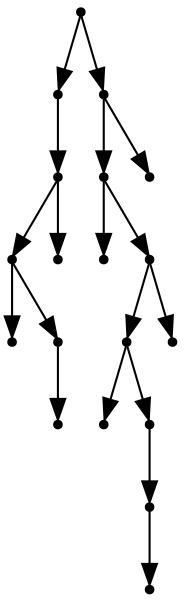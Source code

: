 digraph {
  18 [shape=point];
  6 [shape=point];
  5 [shape=point];
  3 [shape=point];
  0 [shape=point];
  2 [shape=point];
  1 [shape=point];
  4 [shape=point];
  17 [shape=point];
  15 [shape=point];
  7 [shape=point];
  14 [shape=point];
  12 [shape=point];
  8 [shape=point];
  11 [shape=point];
  10 [shape=point];
  9 [shape=point];
  13 [shape=point];
  16 [shape=point];
18 -> 6;
6 -> 5;
5 -> 3;
3 -> 0;
3 -> 2;
2 -> 1;
5 -> 4;
18 -> 17;
17 -> 15;
15 -> 7;
15 -> 14;
14 -> 12;
12 -> 8;
12 -> 11;
11 -> 10;
10 -> 9;
14 -> 13;
17 -> 16;
}

